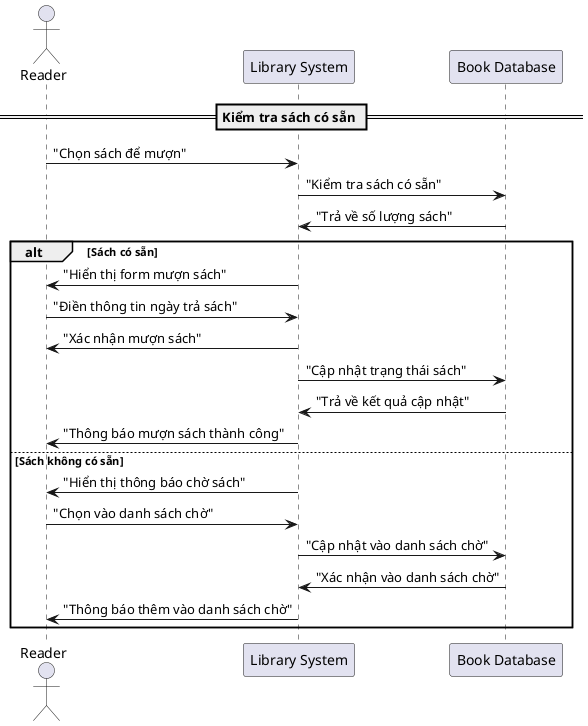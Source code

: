 @startuml
actor "Reader" as reader
participant "Library System" as system
participant "Book Database" as db

== Kiểm tra sách có sẵn ==
reader -> system : "Chọn sách để mượn"
system -> db : "Kiểm tra sách có sẵn"
db -> system : "Trả về số lượng sách"

alt Sách có sẵn
  system -> reader : "Hiển thị form mượn sách"
  reader -> system : "Điền thông tin ngày trả sách"
  system -> reader : "Xác nhận mượn sách"
  system -> db : "Cập nhật trạng thái sách"
  db -> system : "Trả về kết quả cập nhật"
  system -> reader : "Thông báo mượn sách thành công"
else Sách không có sẵn
  system -> reader : "Hiển thị thông báo chờ sách"
  reader -> system : "Chọn vào danh sách chờ"
  system -> db : "Cập nhật vào danh sách chờ"
  db -> system : "Xác nhận vào danh sách chờ"
  system -> reader : "Thông báo thêm vào danh sách chờ"
end

@enduml
